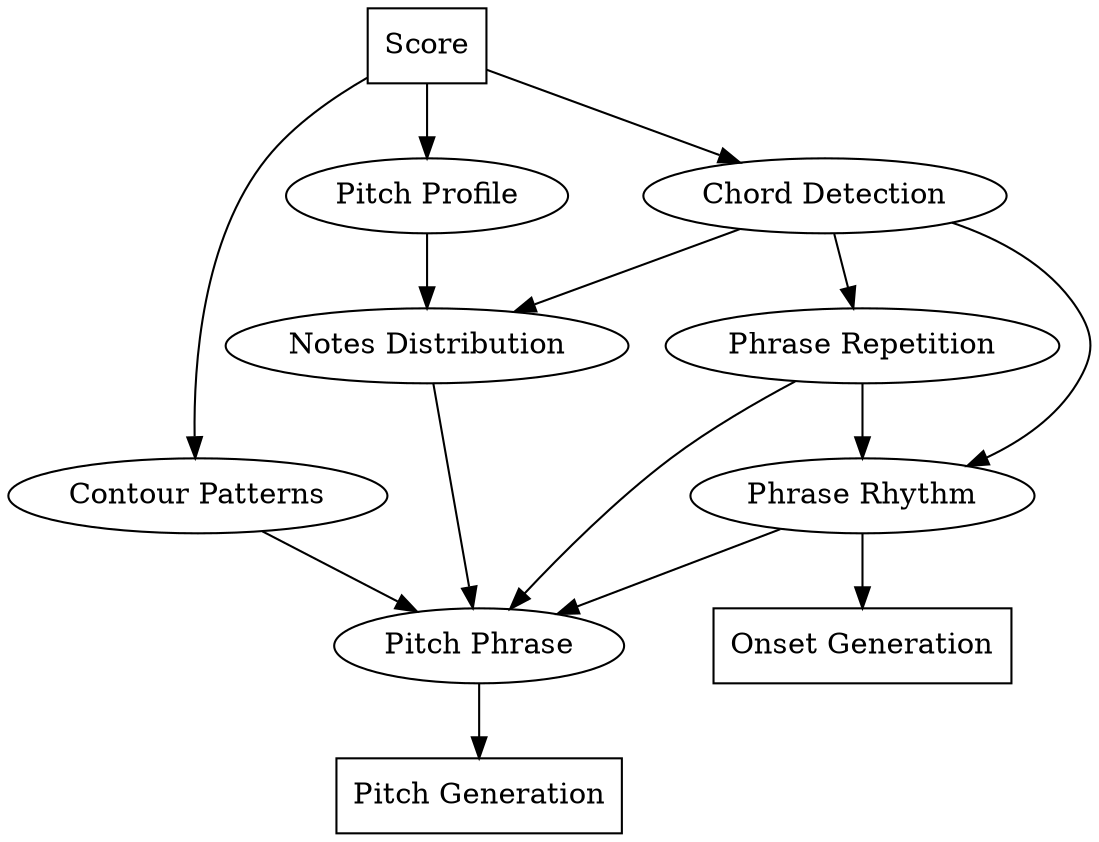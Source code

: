 digraph G {
    "Score"[shape="box"];
    "Onset Generation"[shape="box"];
    "Pitch Generation"[shape="box"];
    "Score"             -> "Chord Detection";
    "Score"             -> "Pitch Profile";
    "Score"             -> "Contour Patterns";

    "Chord Detection"   -> "Notes Distribution";
    "Chord Detection" -> "Phrase Repetition";
    "Pitch Profile"     -> "Notes Distribution";

    "Chord Detection" -> "Phrase Rhythm";
    "Phrase Rhythm" -> "Onset Generation";

    "Phrase Rhythm"      -> "Pitch Phrase"; 
    "Notes Distribution" -> "Pitch Phrase"; 


    "Phrase Repetition"     -> "Phrase Rhythm";
    "Phrase Repetition"     -> "Pitch Phrase";
    "Pitch Phrase"          -> "Pitch Generation"
    "Contour Patterns"      -> "Pitch Phrase";

}
